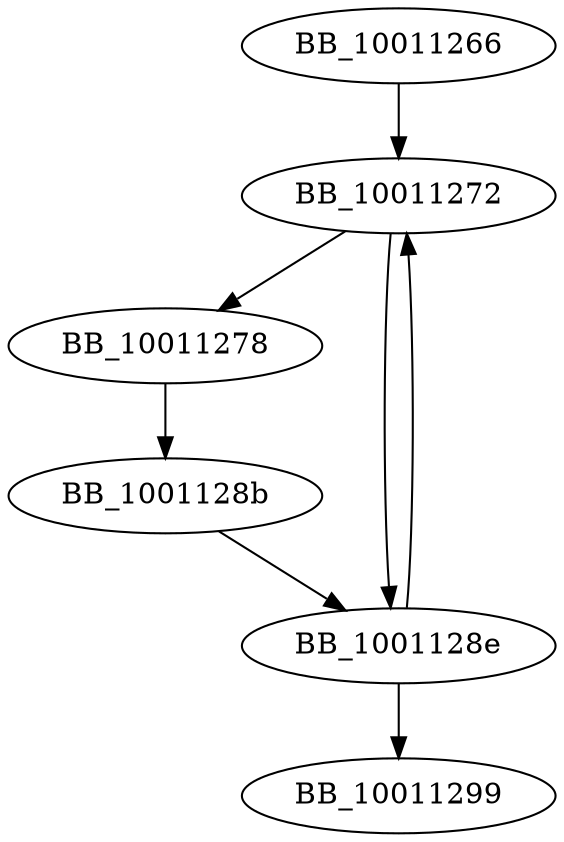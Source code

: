 DiGraph __mtinitlocks{
BB_10011266->BB_10011272
BB_10011272->BB_10011278
BB_10011272->BB_1001128e
BB_10011278->BB_1001128b
BB_1001128b->BB_1001128e
BB_1001128e->BB_10011272
BB_1001128e->BB_10011299
}
